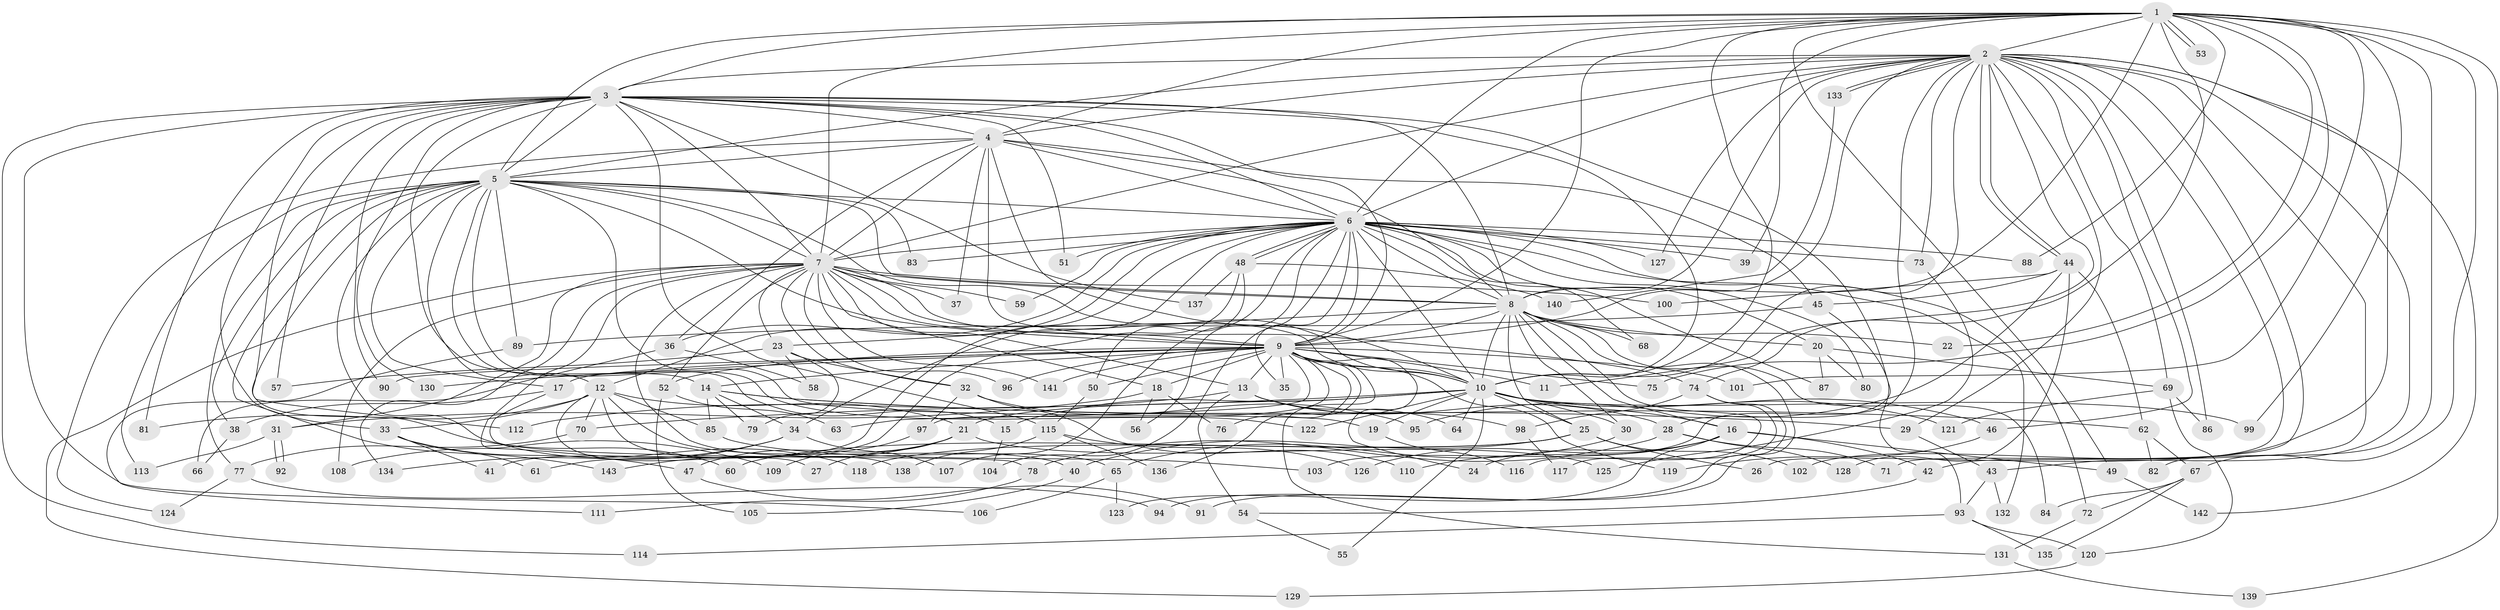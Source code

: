 // Generated by graph-tools (version 1.1) at 2025/14/03/09/25 04:14:01]
// undirected, 143 vertices, 311 edges
graph export_dot {
graph [start="1"]
  node [color=gray90,style=filled];
  1;
  2;
  3;
  4;
  5;
  6;
  7;
  8;
  9;
  10;
  11;
  12;
  13;
  14;
  15;
  16;
  17;
  18;
  19;
  20;
  21;
  22;
  23;
  24;
  25;
  26;
  27;
  28;
  29;
  30;
  31;
  32;
  33;
  34;
  35;
  36;
  37;
  38;
  39;
  40;
  41;
  42;
  43;
  44;
  45;
  46;
  47;
  48;
  49;
  50;
  51;
  52;
  53;
  54;
  55;
  56;
  57;
  58;
  59;
  60;
  61;
  62;
  63;
  64;
  65;
  66;
  67;
  68;
  69;
  70;
  71;
  72;
  73;
  74;
  75;
  76;
  77;
  78;
  79;
  80;
  81;
  82;
  83;
  84;
  85;
  86;
  87;
  88;
  89;
  90;
  91;
  92;
  93;
  94;
  95;
  96;
  97;
  98;
  99;
  100;
  101;
  102;
  103;
  104;
  105;
  106;
  107;
  108;
  109;
  110;
  111;
  112;
  113;
  114;
  115;
  116;
  117;
  118;
  119;
  120;
  121;
  122;
  123;
  124;
  125;
  126;
  127;
  128;
  129;
  130;
  131;
  132;
  133;
  134;
  135;
  136;
  137;
  138;
  139;
  140;
  141;
  142;
  143;
  1 -- 2;
  1 -- 3;
  1 -- 4;
  1 -- 5;
  1 -- 6;
  1 -- 7;
  1 -- 8;
  1 -- 9;
  1 -- 10;
  1 -- 22;
  1 -- 39;
  1 -- 49;
  1 -- 53;
  1 -- 53;
  1 -- 67;
  1 -- 74;
  1 -- 75;
  1 -- 82;
  1 -- 88;
  1 -- 99;
  1 -- 101;
  1 -- 139;
  2 -- 3;
  2 -- 4;
  2 -- 5;
  2 -- 6;
  2 -- 7;
  2 -- 8;
  2 -- 9;
  2 -- 10;
  2 -- 11;
  2 -- 26;
  2 -- 29;
  2 -- 42;
  2 -- 43;
  2 -- 44;
  2 -- 44;
  2 -- 46;
  2 -- 69;
  2 -- 71;
  2 -- 73;
  2 -- 86;
  2 -- 102;
  2 -- 103;
  2 -- 127;
  2 -- 133;
  2 -- 133;
  2 -- 142;
  3 -- 4;
  3 -- 5;
  3 -- 6;
  3 -- 7;
  3 -- 8;
  3 -- 9;
  3 -- 10;
  3 -- 14;
  3 -- 28;
  3 -- 33;
  3 -- 51;
  3 -- 57;
  3 -- 81;
  3 -- 90;
  3 -- 106;
  3 -- 112;
  3 -- 114;
  3 -- 115;
  3 -- 130;
  3 -- 137;
  4 -- 5;
  4 -- 6;
  4 -- 7;
  4 -- 8;
  4 -- 9;
  4 -- 10;
  4 -- 36;
  4 -- 37;
  4 -- 45;
  4 -- 124;
  5 -- 6;
  5 -- 7;
  5 -- 8;
  5 -- 9;
  5 -- 10;
  5 -- 12;
  5 -- 15;
  5 -- 17;
  5 -- 19;
  5 -- 38;
  5 -- 60;
  5 -- 77;
  5 -- 83;
  5 -- 89;
  5 -- 113;
  5 -- 118;
  5 -- 122;
  5 -- 143;
  6 -- 7;
  6 -- 8;
  6 -- 9;
  6 -- 10;
  6 -- 12;
  6 -- 20;
  6 -- 34;
  6 -- 35;
  6 -- 36;
  6 -- 39;
  6 -- 41;
  6 -- 48;
  6 -- 48;
  6 -- 51;
  6 -- 56;
  6 -- 59;
  6 -- 68;
  6 -- 72;
  6 -- 73;
  6 -- 80;
  6 -- 83;
  6 -- 87;
  6 -- 88;
  6 -- 104;
  6 -- 107;
  6 -- 127;
  6 -- 132;
  7 -- 8;
  7 -- 9;
  7 -- 10;
  7 -- 13;
  7 -- 18;
  7 -- 23;
  7 -- 31;
  7 -- 32;
  7 -- 37;
  7 -- 52;
  7 -- 59;
  7 -- 65;
  7 -- 74;
  7 -- 96;
  7 -- 100;
  7 -- 108;
  7 -- 109;
  7 -- 129;
  7 -- 134;
  7 -- 141;
  8 -- 9;
  8 -- 10;
  8 -- 16;
  8 -- 20;
  8 -- 22;
  8 -- 23;
  8 -- 25;
  8 -- 30;
  8 -- 68;
  8 -- 84;
  8 -- 91;
  8 -- 116;
  9 -- 10;
  9 -- 11;
  9 -- 13;
  9 -- 14;
  9 -- 17;
  9 -- 18;
  9 -- 24;
  9 -- 35;
  9 -- 50;
  9 -- 52;
  9 -- 63;
  9 -- 75;
  9 -- 76;
  9 -- 90;
  9 -- 96;
  9 -- 97;
  9 -- 101;
  9 -- 119;
  9 -- 130;
  9 -- 131;
  9 -- 136;
  9 -- 141;
  10 -- 15;
  10 -- 16;
  10 -- 19;
  10 -- 21;
  10 -- 25;
  10 -- 30;
  10 -- 46;
  10 -- 55;
  10 -- 64;
  10 -- 70;
  10 -- 99;
  10 -- 121;
  10 -- 122;
  12 -- 21;
  12 -- 27;
  12 -- 33;
  12 -- 40;
  12 -- 70;
  12 -- 81;
  12 -- 85;
  12 -- 138;
  13 -- 28;
  13 -- 54;
  13 -- 64;
  13 -- 98;
  13 -- 112;
  14 -- 29;
  14 -- 34;
  14 -- 62;
  14 -- 79;
  14 -- 85;
  15 -- 104;
  16 -- 24;
  16 -- 42;
  16 -- 49;
  16 -- 110;
  16 -- 123;
  16 -- 126;
  17 -- 38;
  17 -- 78;
  18 -- 31;
  18 -- 56;
  18 -- 76;
  19 -- 116;
  20 -- 69;
  20 -- 80;
  20 -- 87;
  21 -- 27;
  21 -- 47;
  21 -- 125;
  21 -- 143;
  23 -- 32;
  23 -- 57;
  23 -- 58;
  23 -- 79;
  25 -- 26;
  25 -- 40;
  25 -- 60;
  25 -- 102;
  25 -- 118;
  28 -- 71;
  28 -- 78;
  28 -- 128;
  29 -- 43;
  30 -- 65;
  31 -- 92;
  31 -- 92;
  31 -- 113;
  32 -- 95;
  32 -- 97;
  32 -- 110;
  33 -- 41;
  33 -- 47;
  33 -- 61;
  34 -- 107;
  34 -- 108;
  34 -- 134;
  36 -- 58;
  36 -- 66;
  38 -- 66;
  40 -- 105;
  42 -- 54;
  43 -- 93;
  43 -- 132;
  44 -- 45;
  44 -- 62;
  44 -- 95;
  44 -- 100;
  44 -- 128;
  45 -- 89;
  45 -- 93;
  46 -- 119;
  47 -- 91;
  48 -- 50;
  48 -- 61;
  48 -- 137;
  48 -- 140;
  49 -- 142;
  50 -- 115;
  52 -- 63;
  52 -- 105;
  54 -- 55;
  62 -- 67;
  62 -- 82;
  65 -- 106;
  65 -- 123;
  67 -- 72;
  67 -- 84;
  67 -- 135;
  69 -- 86;
  69 -- 120;
  69 -- 121;
  70 -- 77;
  72 -- 131;
  73 -- 125;
  74 -- 94;
  74 -- 98;
  74 -- 117;
  77 -- 94;
  77 -- 124;
  78 -- 111;
  85 -- 103;
  89 -- 111;
  93 -- 114;
  93 -- 120;
  93 -- 135;
  97 -- 109;
  98 -- 117;
  115 -- 126;
  115 -- 136;
  115 -- 138;
  120 -- 129;
  131 -- 139;
  133 -- 140;
}
